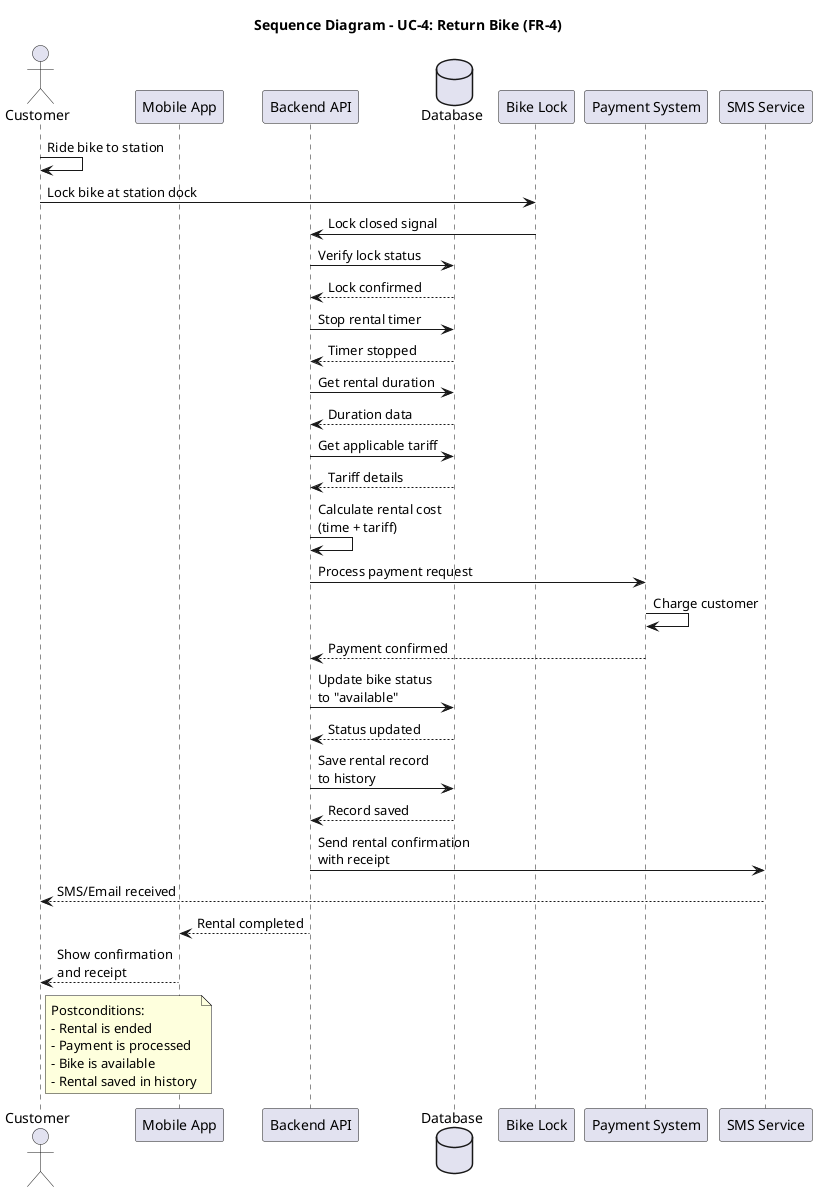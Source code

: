 @startuml Sequence_Diagram_Return_Bike

title Sequence Diagram - UC-4: Return Bike (FR-4)

actor Customer
participant "Mobile App" as App
participant "Backend API" as Backend
database Database
participant "Bike Lock" as Lock
participant "Payment System" as Payment
participant "SMS Service" as SMS

Customer -> Customer: Ride bike to station

Customer -> Lock: Lock bike at station dock

Lock -> Backend: Lock closed signal

Backend -> Database: Verify lock status
Database --> Backend: Lock confirmed

Backend -> Database: Stop rental timer
Database --> Backend: Timer stopped

Backend -> Database: Get rental duration
Database --> Backend: Duration data

Backend -> Database: Get applicable tariff
Database --> Backend: Tariff details

Backend -> Backend: Calculate rental cost\n(time + tariff)

Backend -> Payment: Process payment request
Payment -> Payment: Charge customer
Payment --> Backend: Payment confirmed

Backend -> Database: Update bike status\nto "available"
Database --> Backend: Status updated

Backend -> Database: Save rental record\nto history
Database --> Backend: Record saved

Backend -> SMS: Send rental confirmation\nwith receipt
SMS --> Customer: SMS/Email received

Backend --> App: Rental completed
App --> Customer: Show confirmation\nand receipt

note right of Customer
  Postconditions:
  - Rental is ended
  - Payment is processed
  - Bike is available
  - Rental saved in history
end note

@enduml